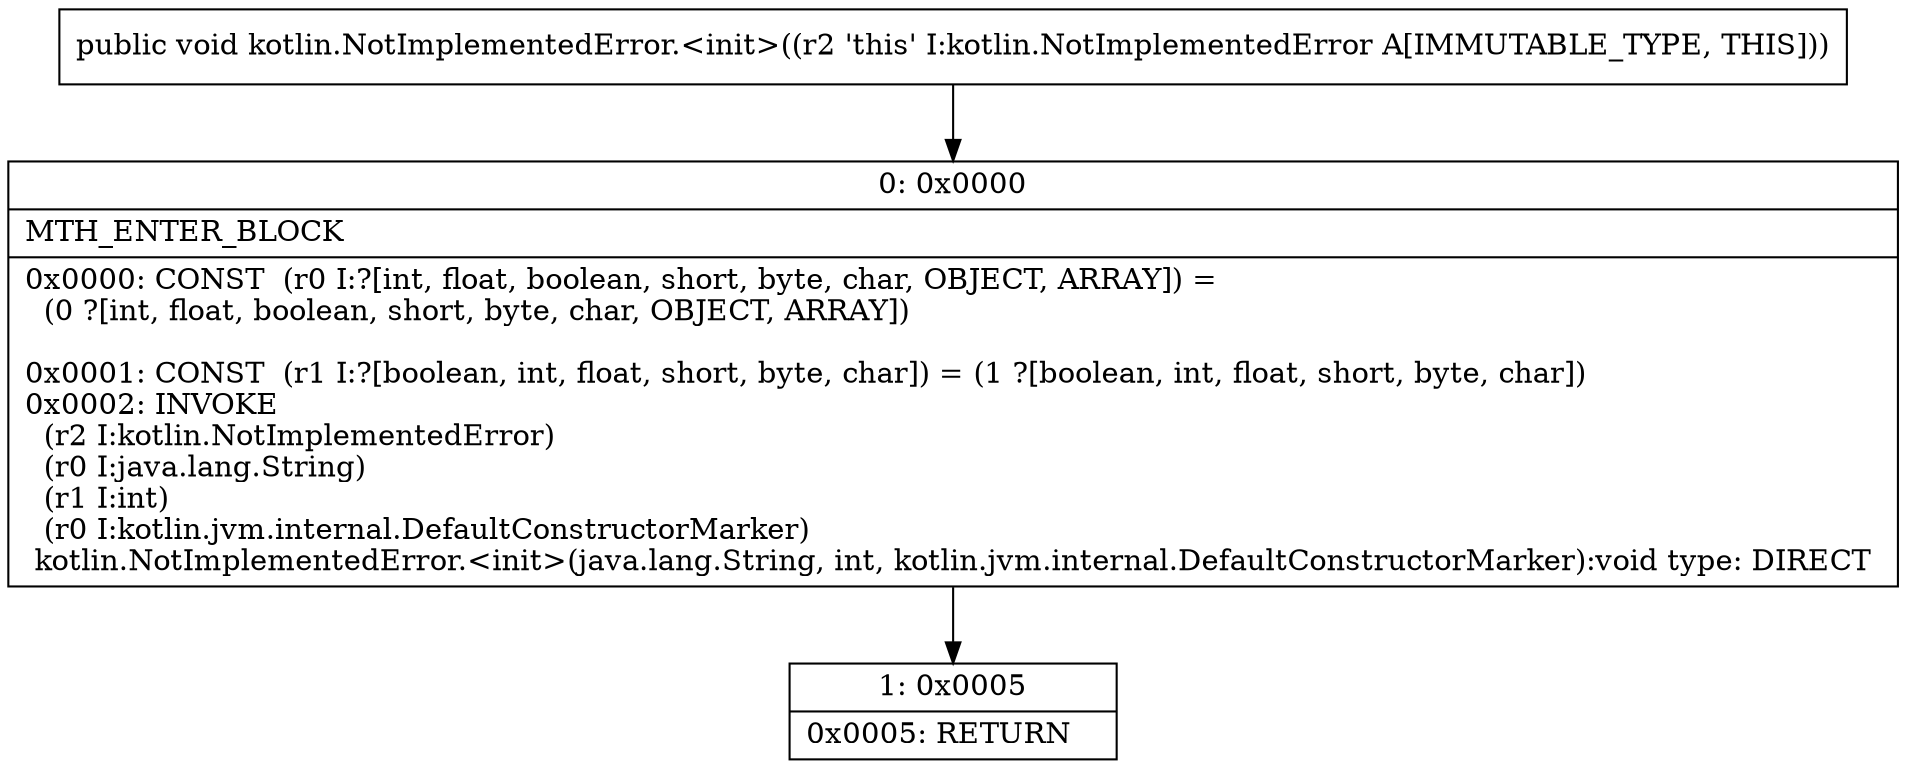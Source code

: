 digraph "CFG forkotlin.NotImplementedError.\<init\>()V" {
Node_0 [shape=record,label="{0\:\ 0x0000|MTH_ENTER_BLOCK\l|0x0000: CONST  (r0 I:?[int, float, boolean, short, byte, char, OBJECT, ARRAY]) = \l  (0 ?[int, float, boolean, short, byte, char, OBJECT, ARRAY])\l \l0x0001: CONST  (r1 I:?[boolean, int, float, short, byte, char]) = (1 ?[boolean, int, float, short, byte, char]) \l0x0002: INVOKE  \l  (r2 I:kotlin.NotImplementedError)\l  (r0 I:java.lang.String)\l  (r1 I:int)\l  (r0 I:kotlin.jvm.internal.DefaultConstructorMarker)\l kotlin.NotImplementedError.\<init\>(java.lang.String, int, kotlin.jvm.internal.DefaultConstructorMarker):void type: DIRECT \l}"];
Node_1 [shape=record,label="{1\:\ 0x0005|0x0005: RETURN   \l}"];
MethodNode[shape=record,label="{public void kotlin.NotImplementedError.\<init\>((r2 'this' I:kotlin.NotImplementedError A[IMMUTABLE_TYPE, THIS])) }"];
MethodNode -> Node_0;
Node_0 -> Node_1;
}

